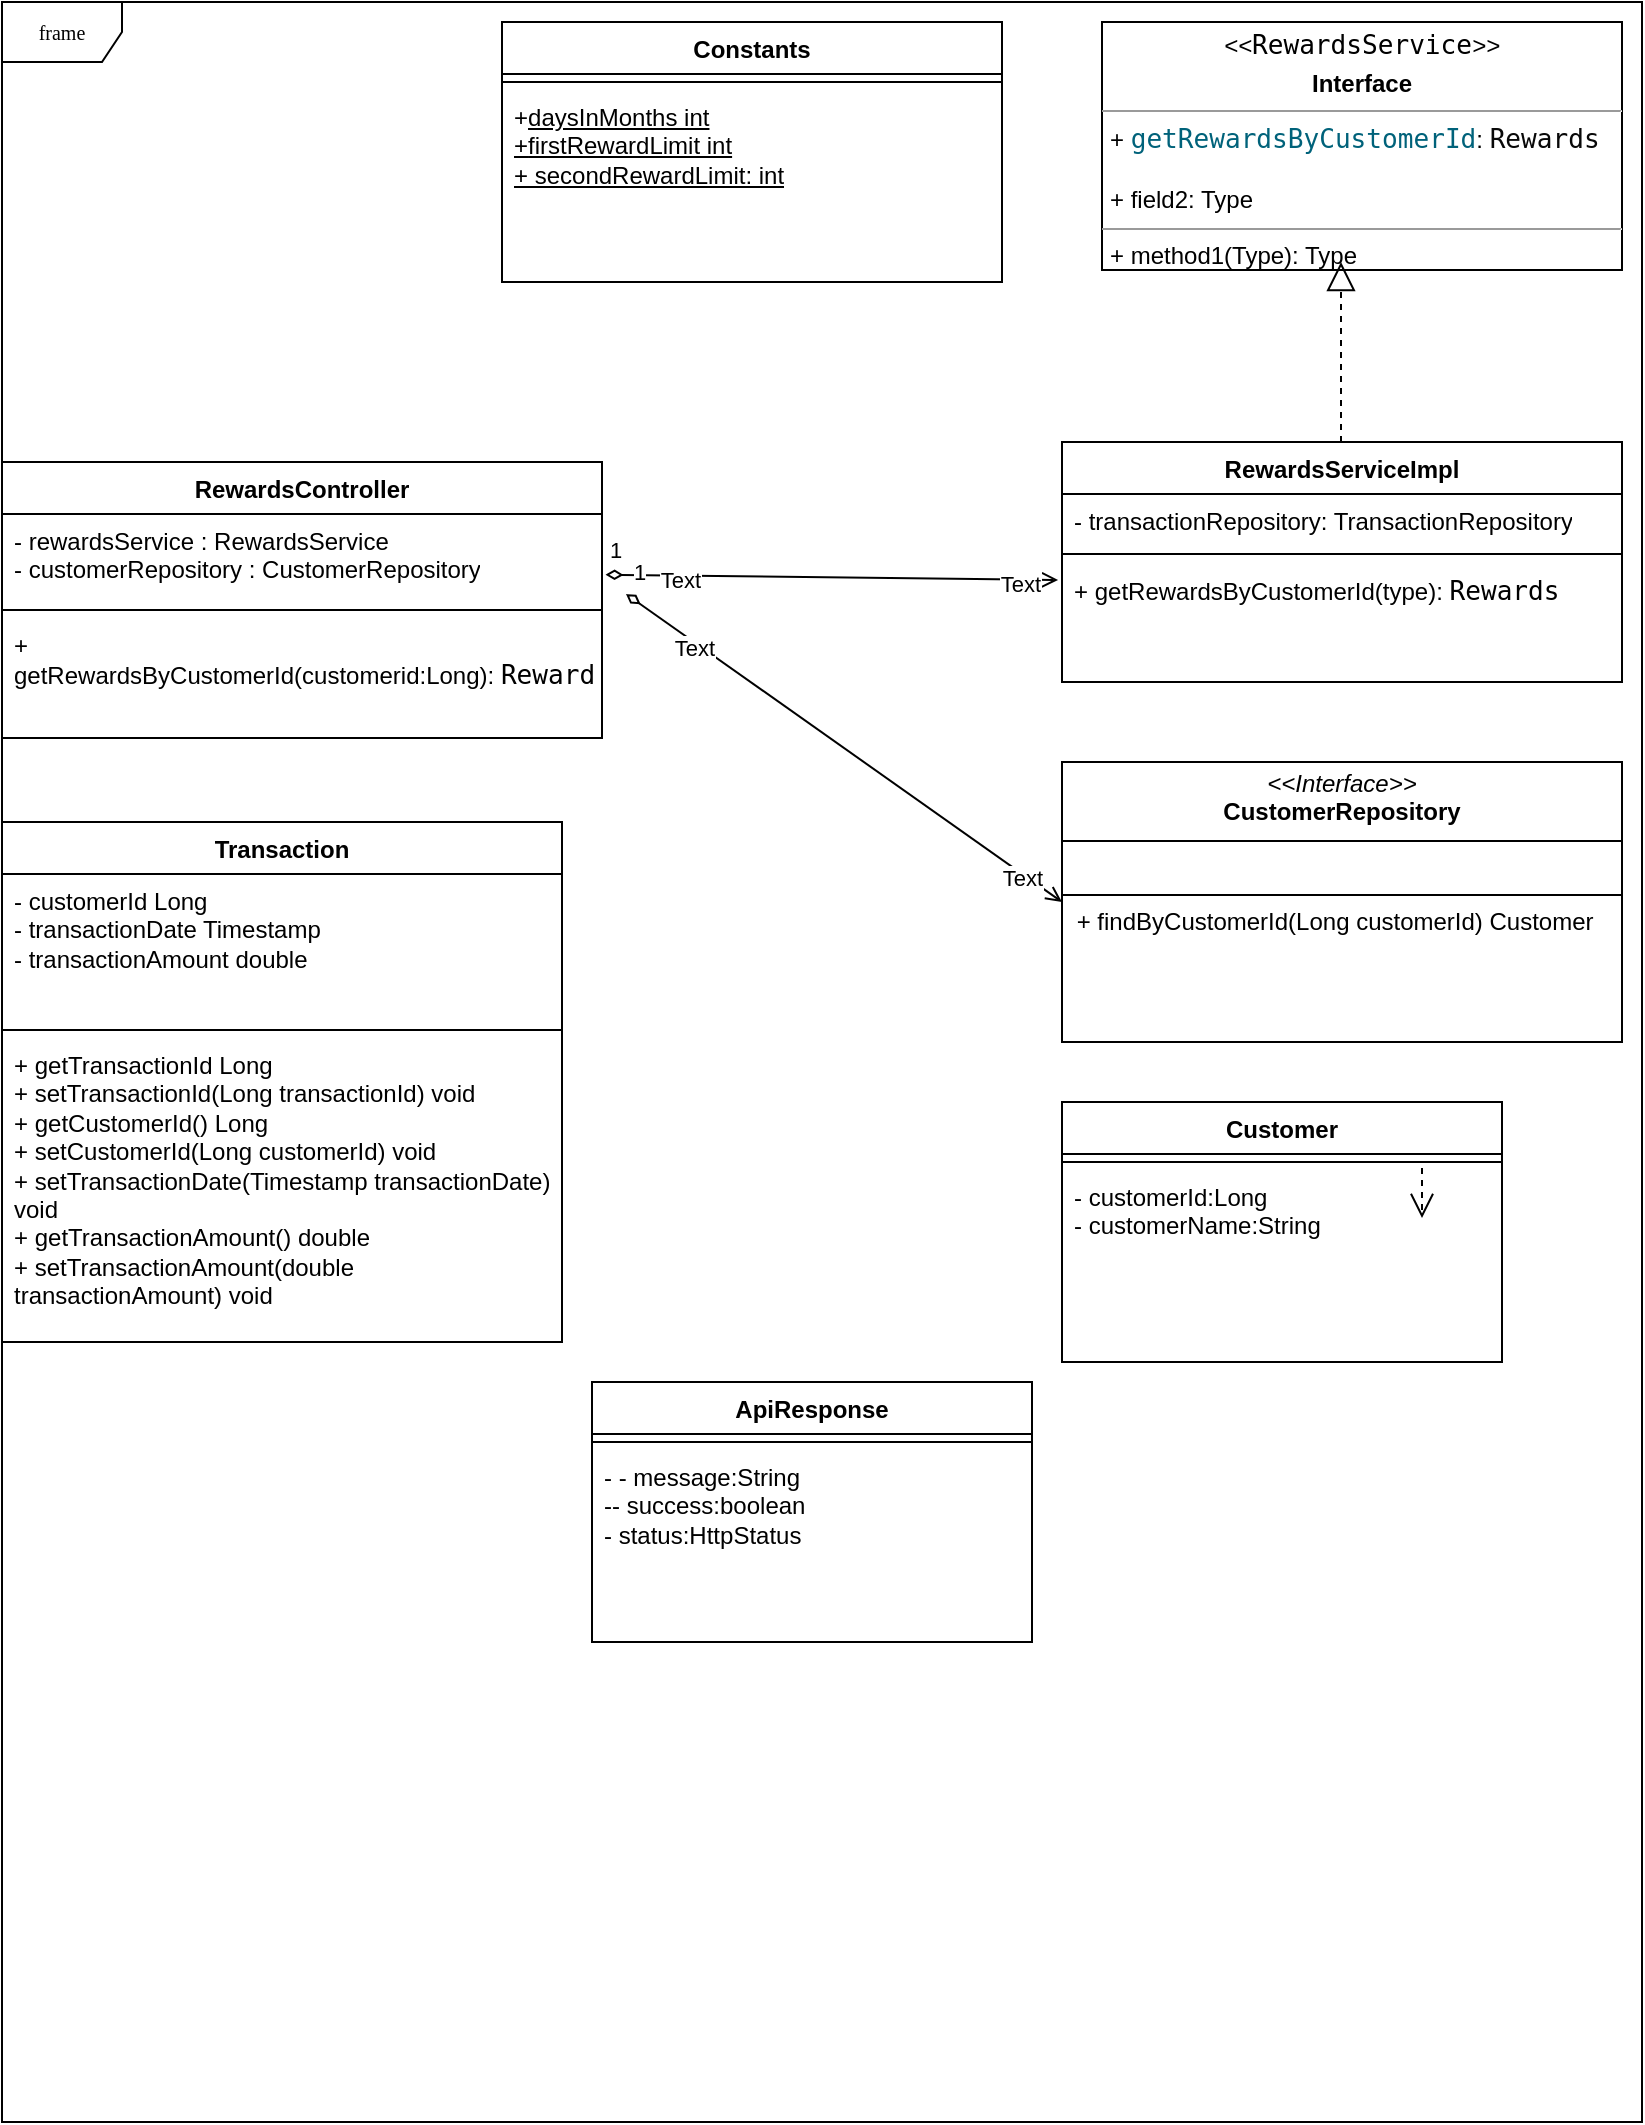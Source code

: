 <mxfile version="24.6.2" type="device">
  <diagram name="Page-1" id="c4acf3e9-155e-7222-9cf6-157b1a14988f">
    <mxGraphModel dx="1364" dy="739" grid="1" gridSize="10" guides="1" tooltips="1" connect="1" arrows="1" fold="1" page="1" pageScale="1" pageWidth="850" pageHeight="1100" background="none" math="0" shadow="0">
      <root>
        <mxCell id="0" />
        <mxCell id="1" parent="0" />
        <mxCell id="17acba5748e5396b-1" value="frame" style="shape=umlFrame;whiteSpace=wrap;html=1;rounded=0;shadow=0;comic=0;labelBackgroundColor=none;strokeWidth=1;fontFamily=Verdana;fontSize=10;align=center;" parent="1" vertex="1">
          <mxGeometry x="20" y="20" width="820" height="1060" as="geometry" />
        </mxCell>
        <mxCell id="5d2195bd80daf111-41" style="edgeStyle=orthogonalEdgeStyle;rounded=0;html=1;dashed=1;labelBackgroundColor=none;startFill=0;endArrow=open;endFill=0;endSize=10;fontFamily=Verdana;fontSize=10;" parent="1" edge="1">
          <mxGeometry relative="1" as="geometry">
            <Array as="points" />
            <mxPoint x="730" y="603" as="sourcePoint" />
            <mxPoint x="730" y="628" as="targetPoint" />
          </mxGeometry>
        </mxCell>
        <mxCell id="GXPvhxyNXCoSzvYMfHuP-3" value="1" style="endArrow=open;html=1;startArrow=diamondThin;startFill=0;align=left;verticalAlign=bottom;rounded=0;exitX=1.006;exitY=0.69;exitDx=0;exitDy=0;entryX=-0.007;entryY=0.15;entryDx=0;entryDy=0;entryPerimeter=0;exitPerimeter=0;" parent="1" source="GXPvhxyNXCoSzvYMfHuP-83" target="GXPvhxyNXCoSzvYMfHuP-29" edge="1">
          <mxGeometry x="-1" y="3" relative="1" as="geometry">
            <mxPoint x="300" y="310" as="sourcePoint" />
            <mxPoint x="535" y="315" as="targetPoint" />
          </mxGeometry>
        </mxCell>
        <mxCell id="GXPvhxyNXCoSzvYMfHuP-32" value="Text" style="edgeLabel;html=1;align=center;verticalAlign=middle;resizable=0;points=[];" parent="GXPvhxyNXCoSzvYMfHuP-3" vertex="1" connectable="0">
          <mxGeometry x="-0.676" y="-2" relative="1" as="geometry">
            <mxPoint as="offset" />
          </mxGeometry>
        </mxCell>
        <mxCell id="GXPvhxyNXCoSzvYMfHuP-33" value="Text" style="edgeLabel;html=1;align=center;verticalAlign=middle;resizable=0;points=[];" parent="GXPvhxyNXCoSzvYMfHuP-3" vertex="1" connectable="0">
          <mxGeometry x="0.826" y="-2" relative="1" as="geometry">
            <mxPoint as="offset" />
          </mxGeometry>
        </mxCell>
        <mxCell id="GXPvhxyNXCoSzvYMfHuP-25" value="&lt;p style=&quot;margin:0px;margin-top:4px;text-align:center;&quot;&gt;&lt;i&gt;&amp;lt;&amp;lt;&lt;/i&gt;&lt;span style=&quot;background-color: rgb(255, 255, 255); font-family: &amp;quot;JetBrains Mono&amp;quot;, monospace; font-size: 9.8pt; text-align: left;&quot;&gt;RewardsService&lt;/span&gt;&lt;i style=&quot;background-color: initial;&quot;&gt;&amp;gt;&amp;gt;&lt;/i&gt;&lt;/p&gt;&lt;p style=&quot;margin:0px;margin-top:4px;text-align:center;&quot;&gt;&lt;b&gt;Interface&lt;/b&gt;&lt;/p&gt;&lt;hr size=&quot;1&quot;&gt;&lt;p style=&quot;margin:0px;margin-left:4px;&quot;&gt;+&amp;nbsp;&lt;span style=&quot;color: rgb(0, 98, 122); background-color: rgb(255, 255, 255); font-family: &amp;quot;JetBrains Mono&amp;quot;, monospace; font-size: 9.8pt;&quot;&gt;getRewardsByCustomerId&lt;/span&gt;&lt;span style=&quot;background-color: initial;&quot;&gt;:&amp;nbsp;&lt;/span&gt;&lt;span style=&quot;background-color: rgb(255, 255, 255); color: rgb(8, 8, 8); font-family: &amp;quot;JetBrains Mono&amp;quot;, monospace; font-size: 9.8pt;&quot;&gt;Rewards&lt;/span&gt;&lt;/p&gt;&lt;p style=&quot;margin:0px;margin-left:4px;&quot;&gt;&lt;span style=&quot;background-color: rgb(255, 255, 255); color: rgb(8, 8, 8); font-family: &amp;quot;JetBrains Mono&amp;quot;, monospace; font-size: 9.8pt;&quot;&gt;&lt;br&gt;&lt;/span&gt;&lt;/p&gt;&lt;p style=&quot;margin:0px;margin-left:4px;&quot;&gt;+ field2: Type&lt;/p&gt;&lt;hr size=&quot;1&quot;&gt;&lt;p style=&quot;margin:0px;margin-left:4px;&quot;&gt;+ method1(Type): Type&lt;br&gt;+ method2(Type, Type): Type&lt;/p&gt;" style="verticalAlign=top;align=left;overflow=fill;fontSize=12;fontFamily=Helvetica;html=1;rounded=0;shadow=0;comic=0;labelBackgroundColor=none;strokeWidth=1" parent="1" vertex="1">
          <mxGeometry x="570" y="30" width="260" height="124" as="geometry" />
        </mxCell>
        <mxCell id="GXPvhxyNXCoSzvYMfHuP-26" value="RewardsServiceImpl" style="swimlane;fontStyle=1;align=center;verticalAlign=top;childLayout=stackLayout;horizontal=1;startSize=26;horizontalStack=0;resizeParent=1;resizeParentMax=0;resizeLast=0;collapsible=1;marginBottom=0;whiteSpace=wrap;html=1;" parent="1" vertex="1">
          <mxGeometry x="550" y="240" width="280" height="120" as="geometry" />
        </mxCell>
        <mxCell id="GXPvhxyNXCoSzvYMfHuP-27" value="&lt;span style=&quot;font-size: 12px;&quot;&gt;- transactionRepository: TransactionRepository&lt;/span&gt;" style="text;strokeColor=none;fillColor=none;align=left;verticalAlign=top;spacingLeft=4;spacingRight=4;overflow=hidden;rotatable=0;points=[[0,0.5],[1,0.5]];portConstraint=eastwest;whiteSpace=wrap;html=1;" parent="GXPvhxyNXCoSzvYMfHuP-26" vertex="1">
          <mxGeometry y="26" width="280" height="26" as="geometry" />
        </mxCell>
        <mxCell id="GXPvhxyNXCoSzvYMfHuP-28" value="" style="line;strokeWidth=1;fillColor=none;align=left;verticalAlign=middle;spacingTop=-1;spacingLeft=3;spacingRight=3;rotatable=0;labelPosition=right;points=[];portConstraint=eastwest;strokeColor=inherit;" parent="GXPvhxyNXCoSzvYMfHuP-26" vertex="1">
          <mxGeometry y="52" width="280" height="8" as="geometry" />
        </mxCell>
        <mxCell id="GXPvhxyNXCoSzvYMfHuP-29" value="+ getRewardsByCustomerId(type):&amp;nbsp;&lt;span style=&quot;background-color: rgb(255, 255, 255); font-family: &amp;quot;JetBrains Mono&amp;quot;, monospace; font-size: 9.8pt;&quot;&gt;Rewards&lt;/span&gt;" style="text;strokeColor=none;fillColor=none;align=left;verticalAlign=top;spacingLeft=4;spacingRight=4;overflow=hidden;rotatable=0;points=[[0,0.5],[1,0.5]];portConstraint=eastwest;whiteSpace=wrap;html=1;" parent="GXPvhxyNXCoSzvYMfHuP-26" vertex="1">
          <mxGeometry y="60" width="280" height="60" as="geometry" />
        </mxCell>
        <mxCell id="GXPvhxyNXCoSzvYMfHuP-30" value="" style="endArrow=block;dashed=1;endFill=0;endSize=12;html=1;rounded=0;" parent="1" edge="1">
          <mxGeometry width="160" relative="1" as="geometry">
            <mxPoint x="689.5" y="240" as="sourcePoint" />
            <mxPoint x="689.5" y="150" as="targetPoint" />
          </mxGeometry>
        </mxCell>
        <mxCell id="GXPvhxyNXCoSzvYMfHuP-46" value="Transaction" style="swimlane;fontStyle=1;align=center;verticalAlign=top;childLayout=stackLayout;horizontal=1;startSize=26;horizontalStack=0;resizeParent=1;resizeParentMax=0;resizeLast=0;collapsible=1;marginBottom=0;whiteSpace=wrap;html=1;" parent="1" vertex="1">
          <mxGeometry x="20" y="430" width="280" height="260" as="geometry" />
        </mxCell>
        <mxCell id="GXPvhxyNXCoSzvYMfHuP-47" value="- customerId Long&lt;div&gt;- transactionDate Timestamp&lt;br&gt;&lt;/div&gt;&lt;div&gt;- transactionAmount double&lt;br&gt;&lt;/div&gt;" style="text;strokeColor=none;fillColor=none;align=left;verticalAlign=top;spacingLeft=4;spacingRight=4;overflow=hidden;rotatable=0;points=[[0,0.5],[1,0.5]];portConstraint=eastwest;whiteSpace=wrap;html=1;" parent="GXPvhxyNXCoSzvYMfHuP-46" vertex="1">
          <mxGeometry y="26" width="280" height="74" as="geometry" />
        </mxCell>
        <mxCell id="GXPvhxyNXCoSzvYMfHuP-48" value="" style="line;strokeWidth=1;fillColor=none;align=left;verticalAlign=middle;spacingTop=-1;spacingLeft=3;spacingRight=3;rotatable=0;labelPosition=right;points=[];portConstraint=eastwest;strokeColor=inherit;" parent="GXPvhxyNXCoSzvYMfHuP-46" vertex="1">
          <mxGeometry y="100" width="280" height="8" as="geometry" />
        </mxCell>
        <mxCell id="GXPvhxyNXCoSzvYMfHuP-49" value="+&amp;nbsp;getTransactionId&amp;nbsp;Long&lt;div&gt;+ setTransactionId(Long transactionId) void&lt;br&gt;&lt;/div&gt;&lt;div&gt;+ getCustomerId() Long&lt;br&gt;&lt;/div&gt;&lt;div&gt;+ setCustomerId(Long customerId) void&lt;/div&gt;&lt;div&gt;+ setTransactionDate(Timestamp transactionDate) void&lt;br&gt;&lt;/div&gt;&lt;div&gt;+ getTransactionAmount() double&lt;br&gt;&lt;/div&gt;&lt;div&gt;+ setTransactionAmount(double transactionAmount) void&lt;br&gt;&lt;/div&gt;&lt;div&gt;&lt;br&gt;&lt;/div&gt;" style="text;strokeColor=none;fillColor=none;align=left;verticalAlign=top;spacingLeft=4;spacingRight=4;overflow=hidden;rotatable=0;points=[[0,0.5],[1,0.5]];portConstraint=eastwest;whiteSpace=wrap;html=1;" parent="GXPvhxyNXCoSzvYMfHuP-46" vertex="1">
          <mxGeometry y="108" width="280" height="152" as="geometry" />
        </mxCell>
        <mxCell id="GXPvhxyNXCoSzvYMfHuP-60" value="&lt;p style=&quot;margin:0px;margin-top:4px;text-align:center;&quot;&gt;&lt;i&gt;&amp;lt;&amp;lt;Interface&amp;gt;&amp;gt;&lt;/i&gt;&lt;br&gt;&lt;b&gt;CustomerRepository&lt;/b&gt;&lt;br&gt;&lt;/p&gt;&lt;hr size=&quot;1&quot; style=&quot;border-style:solid;&quot;&gt;&lt;p style=&quot;margin:0px;margin-left:4px;&quot;&gt;&lt;br&gt;&lt;/p&gt;&lt;hr size=&quot;1&quot; style=&quot;border-style:solid;&quot;&gt;&lt;p style=&quot;margin:0px;margin-left:4px;&quot;&gt;&amp;nbsp;+ findByCustomerId(Long customerId) Customer&lt;/p&gt;" style="verticalAlign=top;align=left;overflow=fill;html=1;whiteSpace=wrap;" parent="1" vertex="1">
          <mxGeometry x="550" y="400" width="280" height="140" as="geometry" />
        </mxCell>
        <mxCell id="GXPvhxyNXCoSzvYMfHuP-78" value="Constants" style="swimlane;fontStyle=1;align=center;verticalAlign=top;childLayout=stackLayout;horizontal=1;startSize=26;horizontalStack=0;resizeParent=1;resizeParentMax=0;resizeLast=0;collapsible=1;marginBottom=0;whiteSpace=wrap;html=1;direction=east;" parent="1" vertex="1">
          <mxGeometry x="270" y="30" width="250" height="130" as="geometry" />
        </mxCell>
        <mxCell id="GXPvhxyNXCoSzvYMfHuP-80" value="" style="line;strokeWidth=1;fillColor=none;align=left;verticalAlign=middle;spacingTop=-1;spacingLeft=3;spacingRight=3;rotatable=0;labelPosition=right;points=[];portConstraint=eastwest;strokeColor=inherit;" parent="GXPvhxyNXCoSzvYMfHuP-78" vertex="1">
          <mxGeometry y="26" width="250" height="8" as="geometry" />
        </mxCell>
        <mxCell id="GXPvhxyNXCoSzvYMfHuP-79" value="+&lt;u&gt;daysInMonths int&lt;/u&gt;&lt;div&gt;&lt;u&gt;+&lt;/u&gt;&lt;span style=&quot;background-color: initial; font-size: 12px;&quot;&gt;&lt;u&gt;firstRewardLimit int&lt;/u&gt;&lt;/span&gt;&lt;/div&gt;&lt;div&gt;&lt;span style=&quot;background-color: initial; font-size: 12px;&quot;&gt;&lt;u&gt;+ secondRewardLimit: int&lt;/u&gt;&lt;/span&gt;&lt;/div&gt;" style="text;strokeColor=none;fillColor=none;align=left;verticalAlign=top;spacingLeft=4;spacingRight=4;overflow=hidden;rotatable=0;points=[[0,0.5],[1,0.5]];portConstraint=eastwest;whiteSpace=wrap;html=1;" parent="GXPvhxyNXCoSzvYMfHuP-78" vertex="1">
          <mxGeometry y="34" width="250" height="96" as="geometry" />
        </mxCell>
        <mxCell id="GXPvhxyNXCoSzvYMfHuP-82" value="RewardsController" style="swimlane;fontStyle=1;align=center;verticalAlign=top;childLayout=stackLayout;horizontal=1;startSize=26;horizontalStack=0;resizeParent=1;resizeParentMax=0;resizeLast=0;collapsible=1;marginBottom=0;whiteSpace=wrap;html=1;" parent="1" vertex="1">
          <mxGeometry x="20" y="250" width="300" height="138" as="geometry" />
        </mxCell>
        <mxCell id="GXPvhxyNXCoSzvYMfHuP-83" value="&lt;div&gt;- rewardsService : RewardsService&lt;/div&gt;&lt;div&gt;- customerRepository : CustomerRepository&lt;/div&gt;" style="text;strokeColor=none;fillColor=none;align=left;verticalAlign=top;spacingLeft=4;spacingRight=4;overflow=hidden;rotatable=0;points=[[0,0.5],[1,0.5]];portConstraint=eastwest;whiteSpace=wrap;html=1;" parent="GXPvhxyNXCoSzvYMfHuP-82" vertex="1">
          <mxGeometry y="26" width="300" height="44" as="geometry" />
        </mxCell>
        <mxCell id="GXPvhxyNXCoSzvYMfHuP-84" value="" style="line;strokeWidth=1;fillColor=none;align=left;verticalAlign=middle;spacingTop=-1;spacingLeft=3;spacingRight=3;rotatable=0;labelPosition=right;points=[];portConstraint=eastwest;strokeColor=inherit;" parent="GXPvhxyNXCoSzvYMfHuP-82" vertex="1">
          <mxGeometry y="70" width="300" height="8" as="geometry" />
        </mxCell>
        <mxCell id="GXPvhxyNXCoSzvYMfHuP-85" value="+ getRewardsByCustomerId(customerid:Long):&amp;nbsp;&lt;span style=&quot;background-color: rgb(255, 255, 255); font-family: &amp;quot;JetBrains Mono&amp;quot;, monospace; font-size: 9.8pt;&quot;&gt;Rewards&lt;/span&gt;" style="text;strokeColor=none;fillColor=none;align=left;verticalAlign=top;spacingLeft=4;spacingRight=4;overflow=hidden;rotatable=0;points=[[0,0.5],[1,0.5]];portConstraint=eastwest;whiteSpace=wrap;html=1;" parent="GXPvhxyNXCoSzvYMfHuP-82" vertex="1">
          <mxGeometry y="78" width="300" height="60" as="geometry" />
        </mxCell>
        <mxCell id="GXPvhxyNXCoSzvYMfHuP-86" value="Customer" style="swimlane;fontStyle=1;align=center;verticalAlign=top;childLayout=stackLayout;horizontal=1;startSize=26;horizontalStack=0;resizeParent=1;resizeParentMax=0;resizeLast=0;collapsible=1;marginBottom=0;whiteSpace=wrap;html=1;direction=east;" parent="1" vertex="1">
          <mxGeometry x="550" y="570" width="220" height="130" as="geometry" />
        </mxCell>
        <mxCell id="GXPvhxyNXCoSzvYMfHuP-87" value="" style="line;strokeWidth=1;fillColor=none;align=left;verticalAlign=middle;spacingTop=-1;spacingLeft=3;spacingRight=3;rotatable=0;labelPosition=right;points=[];portConstraint=eastwest;strokeColor=inherit;" parent="GXPvhxyNXCoSzvYMfHuP-86" vertex="1">
          <mxGeometry y="26" width="220" height="8" as="geometry" />
        </mxCell>
        <mxCell id="GXPvhxyNXCoSzvYMfHuP-88" value="&lt;span style=&quot;font-size: 12px;&quot;&gt;- customerId:Long&lt;/span&gt;&lt;div&gt;&lt;span style=&quot;font-size: 12px;&quot;&gt;- customerName:String&lt;/span&gt;&lt;br&gt;&lt;/div&gt;" style="text;strokeColor=none;fillColor=none;align=left;verticalAlign=top;spacingLeft=4;spacingRight=4;overflow=hidden;rotatable=0;points=[[0,0.5],[1,0.5]];portConstraint=eastwest;whiteSpace=wrap;html=1;" parent="GXPvhxyNXCoSzvYMfHuP-86" vertex="1">
          <mxGeometry y="34" width="220" height="96" as="geometry" />
        </mxCell>
        <mxCell id="GXPvhxyNXCoSzvYMfHuP-92" value="1" style="endArrow=open;html=1;startArrow=diamondThin;startFill=0;align=left;verticalAlign=bottom;rounded=0;exitX=1.006;exitY=0.69;exitDx=0;exitDy=0;entryX=0;entryY=0.5;entryDx=0;entryDy=0;exitPerimeter=0;" parent="1" target="GXPvhxyNXCoSzvYMfHuP-60" edge="1">
          <mxGeometry x="-1" y="3" relative="1" as="geometry">
            <mxPoint x="332" y="316" as="sourcePoint" />
            <mxPoint x="558" y="319" as="targetPoint" />
            <Array as="points" />
          </mxGeometry>
        </mxCell>
        <mxCell id="GXPvhxyNXCoSzvYMfHuP-93" value="Text" style="edgeLabel;html=1;align=center;verticalAlign=middle;resizable=0;points=[];" parent="GXPvhxyNXCoSzvYMfHuP-92" vertex="1" connectable="0">
          <mxGeometry x="-0.676" y="-2" relative="1" as="geometry">
            <mxPoint as="offset" />
          </mxGeometry>
        </mxCell>
        <mxCell id="GXPvhxyNXCoSzvYMfHuP-94" value="Text" style="edgeLabel;html=1;align=center;verticalAlign=middle;resizable=0;points=[];" parent="GXPvhxyNXCoSzvYMfHuP-92" vertex="1" connectable="0">
          <mxGeometry x="0.826" y="-2" relative="1" as="geometry">
            <mxPoint as="offset" />
          </mxGeometry>
        </mxCell>
        <mxCell id="yYhgCcMhYMowUFyu9PAJ-1" value="ApiResponse" style="swimlane;fontStyle=1;align=center;verticalAlign=top;childLayout=stackLayout;horizontal=1;startSize=26;horizontalStack=0;resizeParent=1;resizeParentMax=0;resizeLast=0;collapsible=1;marginBottom=0;whiteSpace=wrap;html=1;direction=east;" parent="1" vertex="1">
          <mxGeometry x="315" y="710" width="220" height="130" as="geometry" />
        </mxCell>
        <mxCell id="yYhgCcMhYMowUFyu9PAJ-2" value="" style="line;strokeWidth=1;fillColor=none;align=left;verticalAlign=middle;spacingTop=-1;spacingLeft=3;spacingRight=3;rotatable=0;labelPosition=right;points=[];portConstraint=eastwest;strokeColor=inherit;" parent="yYhgCcMhYMowUFyu9PAJ-1" vertex="1">
          <mxGeometry y="26" width="220" height="8" as="geometry" />
        </mxCell>
        <mxCell id="yYhgCcMhYMowUFyu9PAJ-3" value="&lt;span style=&quot;font-size: 12px;&quot;&gt;-&amp;nbsp;- message:String&lt;/span&gt;&lt;div&gt;&lt;span style=&quot;font-size: 12px;&quot;&gt;-&lt;/span&gt;&lt;span style=&quot;background-color: initial; font-size: 12px;&quot;&gt;- success:boolean&lt;/span&gt;&lt;br&gt;&lt;/div&gt;&lt;div&gt;&lt;span style=&quot;background-color: initial;&quot;&gt;&lt;span style=&quot;font-size: 12px;&quot;&gt;- status:HttpStatus&lt;/span&gt;&lt;br&gt;&lt;/span&gt;&lt;/div&gt;" style="text;strokeColor=none;fillColor=none;align=left;verticalAlign=top;spacingLeft=4;spacingRight=4;overflow=hidden;rotatable=0;points=[[0,0.5],[1,0.5]];portConstraint=eastwest;whiteSpace=wrap;html=1;" parent="yYhgCcMhYMowUFyu9PAJ-1" vertex="1">
          <mxGeometry y="34" width="220" height="96" as="geometry" />
        </mxCell>
      </root>
    </mxGraphModel>
  </diagram>
</mxfile>

